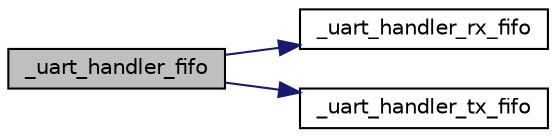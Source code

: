 digraph "_uart_handler_fifo"
{
 // INTERACTIVE_SVG=YES
 // LATEX_PDF_SIZE
  bgcolor="transparent";
  edge [fontname="Helvetica",fontsize="10",labelfontname="Helvetica",labelfontsize="10"];
  node [fontname="Helvetica",fontsize="10",shape=record];
  rankdir="LR";
  Node1 [label="_uart_handler_fifo",height=0.2,width=0.4,color="black", fillcolor="grey75", style="filled", fontcolor="black",tooltip=" "];
  Node1 -> Node2 [color="midnightblue",fontsize="10",style="solid",fontname="Helvetica"];
  Node2 [label="_uart_handler_rx_fifo",height=0.2,width=0.4,color="black",URL="$u0xx_2uart__handlers_8c.html#a1e4191876907842a4ea483cdeff7bf66",tooltip=" "];
  Node1 -> Node3 [color="midnightblue",fontsize="10",style="solid",fontname="Helvetica"];
  Node3 [label="_uart_handler_tx_fifo",height=0.2,width=0.4,color="black",URL="$u0xx_2uart__handlers_8c.html#a2929227508ac730f7ebef4e9b3cfffbe",tooltip=" "];
}
